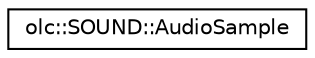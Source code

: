 digraph "Graphical Class Hierarchy"
{
 // LATEX_PDF_SIZE
  edge [fontname="Helvetica",fontsize="10",labelfontname="Helvetica",labelfontsize="10"];
  node [fontname="Helvetica",fontsize="10",shape=record];
  rankdir="LR";
  Node0 [label="olc::SOUND::AudioSample",height=0.2,width=0.4,color="black", fillcolor="white", style="filled",URL="$classolc_1_1SOUND_1_1AudioSample.html",tooltip=" "];
}
